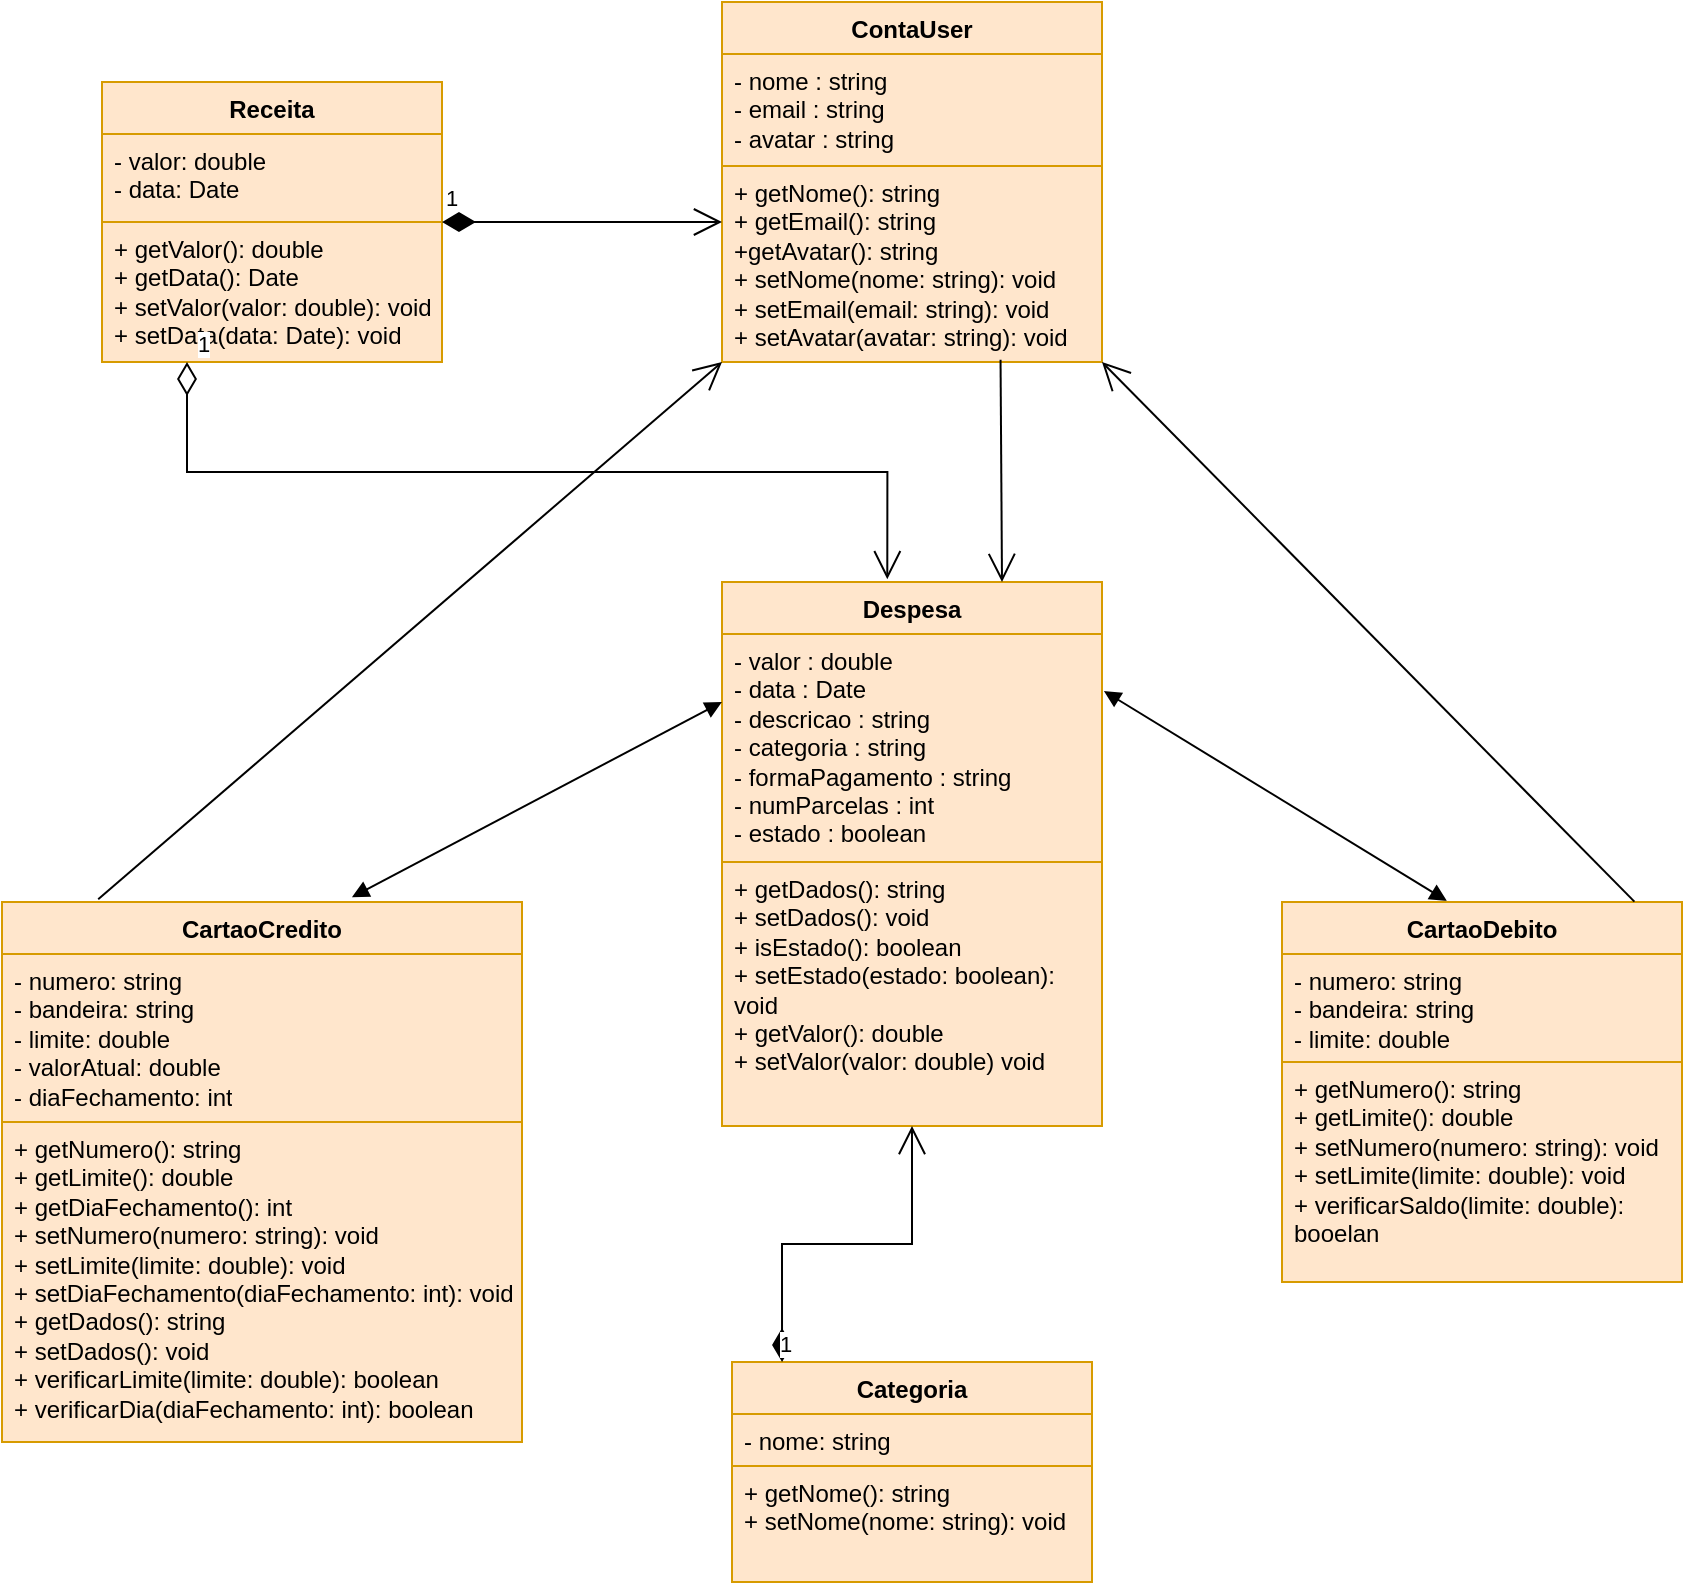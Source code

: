 <mxfile version="22.0.4" type="device">
  <diagram name="Página-1" id="r6WIB4VZ9UE2OEqXsE7D">
    <mxGraphModel dx="2140" dy="1912" grid="1" gridSize="10" guides="1" tooltips="1" connect="1" arrows="1" fold="1" page="1" pageScale="1" pageWidth="827" pageHeight="1169" background="none" math="0" shadow="0">
      <root>
        <mxCell id="0" />
        <mxCell id="1" parent="0" />
        <mxCell id="bWvuNppjGwyr0iCQvfWT-6" value="Despesa" style="swimlane;fontStyle=1;align=center;verticalAlign=top;childLayout=stackLayout;horizontal=1;startSize=26;horizontalStack=0;resizeParent=1;resizeParentMax=0;resizeLast=0;collapsible=1;marginBottom=0;whiteSpace=wrap;html=1;fillColor=#ffe6cc;strokeColor=#d79b00;" vertex="1" parent="1">
          <mxGeometry x="310" y="140" width="190" height="272" as="geometry" />
        </mxCell>
        <mxCell id="bWvuNppjGwyr0iCQvfWT-7" value="- valor : double&lt;br data-darkreader-inline-border=&quot;&quot; style=&quot;border-color: var(--darkreader-border--border-color); text-align: -webkit-center; --darkreader-inline-border: var(--darkreader-border--darkreader-border--border-color);&quot;&gt;&lt;span style=&quot;text-align: -webkit-center;&quot;&gt;- data : Date&lt;/span&gt;&lt;br data-darkreader-inline-border=&quot;&quot; style=&quot;border-color: var(--darkreader-border--border-color); text-align: -webkit-center; --darkreader-inline-border: var(--darkreader-border--darkreader-border--border-color);&quot;&gt;&lt;span style=&quot;text-align: -webkit-center;&quot;&gt;- descricao : string&lt;/span&gt;&lt;br data-darkreader-inline-border=&quot;&quot; style=&quot;border-color: var(--darkreader-border--border-color); text-align: -webkit-center; --darkreader-inline-border: var(--darkreader-border--darkreader-border--border-color);&quot;&gt;&lt;span style=&quot;text-align: -webkit-center;&quot;&gt;- categoria : string&lt;/span&gt;&lt;br data-darkreader-inline-border=&quot;&quot; style=&quot;border-color: var(--darkreader-border--border-color); text-align: -webkit-center; --darkreader-inline-border: var(--darkreader-border--darkreader-border--border-color);&quot;&gt;&lt;span style=&quot;text-align: -webkit-center;&quot;&gt;- formaPagamento : string&lt;/span&gt;&lt;br data-darkreader-inline-border=&quot;&quot; style=&quot;border-color: var(--darkreader-border--border-color); text-align: -webkit-center; --darkreader-inline-border: var(--darkreader-border--darkreader-border--border-color);&quot;&gt;&lt;span style=&quot;text-align: -webkit-center;&quot;&gt;- numParcelas : int&lt;/span&gt;&lt;br data-darkreader-inline-border=&quot;&quot; style=&quot;border-color: var(--darkreader-border--border-color); text-align: -webkit-center; --darkreader-inline-border: var(--darkreader-border--darkreader-border--border-color);&quot;&gt;&lt;span style=&quot;text-align: -webkit-center;&quot;&gt;- estado : boolean&lt;/span&gt;" style="text;strokeColor=#d79b00;fillColor=#ffe6cc;align=left;verticalAlign=top;spacingLeft=4;spacingRight=4;overflow=hidden;rotatable=0;points=[[0,0.5],[1,0.5]];portConstraint=eastwest;whiteSpace=wrap;html=1;" vertex="1" parent="bWvuNppjGwyr0iCQvfWT-6">
          <mxGeometry y="26" width="190" height="114" as="geometry" />
        </mxCell>
        <mxCell id="bWvuNppjGwyr0iCQvfWT-9" value="+ getDados(): string&lt;br data-darkreader-inline-border=&quot;&quot; style=&quot;border-color: var(--darkreader-border--border-color); text-align: -webkit-center; --darkreader-inline-border: var(--darkreader-border--darkreader-border--border-color);&quot;&gt;&lt;span style=&quot;text-align: -webkit-center;&quot;&gt;+ setDados(): void&lt;/span&gt;&lt;br data-darkreader-inline-border=&quot;&quot; style=&quot;border-color: var(--darkreader-border--border-color); text-align: -webkit-center; --darkreader-inline-border: var(--darkreader-border--darkreader-border--border-color);&quot;&gt;&lt;span style=&quot;text-align: -webkit-center;&quot;&gt;+ isEstado(): boolean&lt;/span&gt;&lt;br data-darkreader-inline-border=&quot;&quot; style=&quot;border-color: var(--darkreader-border--border-color); text-align: -webkit-center; --darkreader-inline-border: var(--darkreader-border--darkreader-border--border-color);&quot;&gt;&lt;span style=&quot;text-align: -webkit-center;&quot;&gt;+ setEstado(estado: boolean): void&lt;/span&gt;&lt;br data-darkreader-inline-border=&quot;&quot; style=&quot;border-color: var(--darkreader-border--border-color); text-align: -webkit-center; --darkreader-inline-border: var(--darkreader-border--darkreader-border--border-color);&quot;&gt;&lt;span style=&quot;text-align: -webkit-center;&quot;&gt;+ getValor(): double&lt;/span&gt;&lt;br data-darkreader-inline-border=&quot;&quot; style=&quot;border-color: var(--darkreader-border--border-color); text-align: -webkit-center; --darkreader-inline-border: var(--darkreader-border--darkreader-border--border-color);&quot;&gt;&lt;span style=&quot;text-align: -webkit-center;&quot;&gt;+ setValor(valor: double) void&lt;/span&gt;" style="text;strokeColor=#d79b00;fillColor=#ffe6cc;align=left;verticalAlign=top;spacingLeft=4;spacingRight=4;overflow=hidden;rotatable=0;points=[[0,0.5],[1,0.5]];portConstraint=eastwest;whiteSpace=wrap;html=1;" vertex="1" parent="bWvuNppjGwyr0iCQvfWT-6">
          <mxGeometry y="140" width="190" height="132" as="geometry" />
        </mxCell>
        <mxCell id="bWvuNppjGwyr0iCQvfWT-10" value="ContaUser" style="swimlane;fontStyle=1;align=center;verticalAlign=top;childLayout=stackLayout;horizontal=1;startSize=26;horizontalStack=0;resizeParent=1;resizeParentMax=0;resizeLast=0;collapsible=1;marginBottom=0;whiteSpace=wrap;html=1;fillColor=#ffe6cc;strokeColor=#d79b00;" vertex="1" parent="1">
          <mxGeometry x="310" y="-150" width="190" height="180" as="geometry" />
        </mxCell>
        <mxCell id="bWvuNppjGwyr0iCQvfWT-11" value="- nome : string&lt;br data-darkreader-inline-border=&quot;&quot; style=&quot;border-color: var(--darkreader-border--border-color); text-align: -webkit-center; --darkreader-inline-border: var(--darkreader-border--darkreader-border--border-color);&quot;&gt;&lt;span style=&quot;text-align: -webkit-center;&quot;&gt;- email : string&lt;/span&gt;&lt;br data-darkreader-inline-border=&quot;&quot; style=&quot;border-color: var(--darkreader-border--border-color); text-align: -webkit-center; --darkreader-inline-border: var(--darkreader-border--darkreader-border--border-color);&quot;&gt;&lt;span style=&quot;text-align: -webkit-center;&quot;&gt;- avatar : string&lt;/span&gt;" style="text;strokeColor=#d79b00;fillColor=#ffe6cc;align=left;verticalAlign=top;spacingLeft=4;spacingRight=4;overflow=hidden;rotatable=0;points=[[0,0.5],[1,0.5]];portConstraint=eastwest;whiteSpace=wrap;html=1;" vertex="1" parent="bWvuNppjGwyr0iCQvfWT-10">
          <mxGeometry y="26" width="190" height="56" as="geometry" />
        </mxCell>
        <mxCell id="bWvuNppjGwyr0iCQvfWT-13" value="+ getNome(): string&lt;br data-darkreader-inline-border=&quot;&quot; style=&quot;border-color: var(--darkreader-border--border-color); text-align: -webkit-center; --darkreader-inline-border: var(--darkreader-border--darkreader-border--border-color);&quot;&gt;&lt;span style=&quot;text-align: -webkit-center;&quot;&gt;+ getEmail(): string&lt;/span&gt;&lt;br data-darkreader-inline-border=&quot;&quot; style=&quot;border-color: var(--darkreader-border--border-color); text-align: -webkit-center; --darkreader-inline-border: var(--darkreader-border--darkreader-border--border-color);&quot;&gt;&lt;span style=&quot;text-align: -webkit-center;&quot;&gt;+getAvatar(): string&lt;/span&gt;&lt;br data-darkreader-inline-border=&quot;&quot; style=&quot;border-color: var(--darkreader-border--border-color); text-align: -webkit-center; --darkreader-inline-border: var(--darkreader-border--darkreader-border--border-color);&quot;&gt;&lt;span style=&quot;text-align: -webkit-center;&quot;&gt;+ setNome(nome: string): void&lt;/span&gt;&lt;br data-darkreader-inline-border=&quot;&quot; style=&quot;border-color: var(--darkreader-border--border-color); text-align: -webkit-center; --darkreader-inline-border: var(--darkreader-border--darkreader-border--border-color);&quot;&gt;&lt;span style=&quot;text-align: -webkit-center;&quot;&gt;+ setEmail(email: string): void&lt;/span&gt;&lt;br data-darkreader-inline-border=&quot;&quot; style=&quot;border-color: var(--darkreader-border--border-color); text-align: -webkit-center; --darkreader-inline-border: var(--darkreader-border--darkreader-border--border-color);&quot;&gt;&lt;span style=&quot;text-align: -webkit-center;&quot;&gt;+ setAvatar(avatar: string): void&lt;/span&gt;" style="text;strokeColor=#d79b00;fillColor=#ffe6cc;align=left;verticalAlign=top;spacingLeft=4;spacingRight=4;overflow=hidden;rotatable=0;points=[[0,0.5],[1,0.5]];portConstraint=eastwest;whiteSpace=wrap;html=1;" vertex="1" parent="bWvuNppjGwyr0iCQvfWT-10">
          <mxGeometry y="82" width="190" height="98" as="geometry" />
        </mxCell>
        <mxCell id="bWvuNppjGwyr0iCQvfWT-14" value="Receita" style="swimlane;fontStyle=1;align=center;verticalAlign=top;childLayout=stackLayout;horizontal=1;startSize=26;horizontalStack=0;resizeParent=1;resizeParentMax=0;resizeLast=0;collapsible=1;marginBottom=0;whiteSpace=wrap;html=1;fillColor=#ffe6cc;strokeColor=#d79b00;" vertex="1" parent="1">
          <mxGeometry y="-110" width="170" height="140" as="geometry" />
        </mxCell>
        <mxCell id="bWvuNppjGwyr0iCQvfWT-15" value="- valor: double&lt;br data-darkreader-inline-border=&quot;&quot; style=&quot;border-color: var(--darkreader-border--border-color); text-align: -webkit-center; --darkreader-inline-border: var(--darkreader-border--darkreader-border--border-color);&quot;&gt;&lt;span style=&quot;text-align: -webkit-center;&quot;&gt;- data: Date&lt;/span&gt;" style="text;strokeColor=#d79b00;fillColor=#ffe6cc;align=left;verticalAlign=top;spacingLeft=4;spacingRight=4;overflow=hidden;rotatable=0;points=[[0,0.5],[1,0.5]];portConstraint=eastwest;whiteSpace=wrap;html=1;" vertex="1" parent="bWvuNppjGwyr0iCQvfWT-14">
          <mxGeometry y="26" width="170" height="44" as="geometry" />
        </mxCell>
        <mxCell id="bWvuNppjGwyr0iCQvfWT-17" value="+ getValor(): double&lt;br data-darkreader-inline-border=&quot;&quot; style=&quot;border-color: var(--darkreader-border--border-color); text-align: -webkit-center; --darkreader-inline-border: var(--darkreader-border--darkreader-border--border-color);&quot;&gt;&lt;span style=&quot;text-align: -webkit-center;&quot;&gt;+ getData(): Date&lt;/span&gt;&lt;br data-darkreader-inline-border=&quot;&quot; style=&quot;border-color: var(--darkreader-border--border-color); text-align: -webkit-center; --darkreader-inline-border: var(--darkreader-border--darkreader-border--border-color);&quot;&gt;&lt;span style=&quot;text-align: -webkit-center;&quot;&gt;+ setValor(valor: double): void&lt;/span&gt;&lt;br data-darkreader-inline-border=&quot;&quot; style=&quot;border-color: var(--darkreader-border--border-color); text-align: -webkit-center; --darkreader-inline-border: var(--darkreader-border--darkreader-border--border-color);&quot;&gt;&lt;span style=&quot;text-align: -webkit-center;&quot;&gt;+ setData(data: Date): void&lt;/span&gt;" style="text;strokeColor=#d79b00;fillColor=#ffe6cc;align=left;verticalAlign=top;spacingLeft=4;spacingRight=4;overflow=hidden;rotatable=0;points=[[0,0.5],[1,0.5]];portConstraint=eastwest;whiteSpace=wrap;html=1;" vertex="1" parent="bWvuNppjGwyr0iCQvfWT-14">
          <mxGeometry y="70" width="170" height="70" as="geometry" />
        </mxCell>
        <mxCell id="bWvuNppjGwyr0iCQvfWT-18" value="CartaoCredito" style="swimlane;fontStyle=1;align=center;verticalAlign=top;childLayout=stackLayout;horizontal=1;startSize=26;horizontalStack=0;resizeParent=1;resizeParentMax=0;resizeLast=0;collapsible=1;marginBottom=0;whiteSpace=wrap;html=1;fillColor=#ffe6cc;strokeColor=#d79b00;" vertex="1" parent="1">
          <mxGeometry x="-50" y="300" width="260" height="270" as="geometry" />
        </mxCell>
        <mxCell id="bWvuNppjGwyr0iCQvfWT-19" value="- numero: string&lt;br data-darkreader-inline-border=&quot;&quot; style=&quot;border-color: var(--darkreader-border--border-color); text-align: -webkit-center; --darkreader-inline-border: var(--darkreader-border--darkreader-border--border-color);&quot;&gt;&lt;span style=&quot;text-align: -webkit-center;&quot;&gt;- bandeira: string&lt;/span&gt;&lt;br data-darkreader-inline-border=&quot;&quot; style=&quot;border-color: var(--darkreader-border--border-color); text-align: -webkit-center; --darkreader-inline-border: var(--darkreader-border--darkreader-border--border-color);&quot;&gt;&lt;span style=&quot;text-align: -webkit-center;&quot;&gt;- limite: double&lt;/span&gt;&lt;br data-darkreader-inline-border=&quot;&quot; style=&quot;border-color: var(--darkreader-border--border-color); text-align: -webkit-center; --darkreader-inline-border: var(--darkreader-border--darkreader-border--border-color);&quot;&gt;&lt;span style=&quot;text-align: -webkit-center;&quot;&gt;- valorAtual: double&lt;/span&gt;&lt;br data-darkreader-inline-border=&quot;&quot; style=&quot;border-color: var(--darkreader-border--border-color); text-align: -webkit-center; --darkreader-inline-border: var(--darkreader-border--darkreader-border--border-color);&quot;&gt;&lt;span style=&quot;text-align: -webkit-center;&quot;&gt;- diaFechamento: int&lt;/span&gt;" style="text;strokeColor=#d79b00;fillColor=#ffe6cc;align=left;verticalAlign=top;spacingLeft=4;spacingRight=4;overflow=hidden;rotatable=0;points=[[0,0.5],[1,0.5]];portConstraint=eastwest;whiteSpace=wrap;html=1;" vertex="1" parent="bWvuNppjGwyr0iCQvfWT-18">
          <mxGeometry y="26" width="260" height="84" as="geometry" />
        </mxCell>
        <mxCell id="bWvuNppjGwyr0iCQvfWT-21" value="+ getNumero(): string&lt;br data-darkreader-inline-border=&quot;&quot; style=&quot;border-color: var(--darkreader-border--border-color); text-align: -webkit-center; --darkreader-inline-border: var(--darkreader-border--darkreader-border--border-color);&quot;&gt;&lt;span style=&quot;text-align: -webkit-center;&quot;&gt;+ getLimite(): double&lt;/span&gt;&lt;br data-darkreader-inline-border=&quot;&quot; style=&quot;border-color: var(--darkreader-border--border-color); text-align: -webkit-center; --darkreader-inline-border: var(--darkreader-border--darkreader-border--border-color);&quot;&gt;&lt;span style=&quot;text-align: -webkit-center;&quot;&gt;+ getDiaFechamento(): int&lt;/span&gt;&lt;br data-darkreader-inline-border=&quot;&quot; style=&quot;border-color: var(--darkreader-border--border-color); text-align: -webkit-center; --darkreader-inline-border: var(--darkreader-border--darkreader-border--border-color);&quot;&gt;&lt;span style=&quot;text-align: -webkit-center;&quot;&gt;+ setNumero(numero: string): void&lt;/span&gt;&lt;br data-darkreader-inline-border=&quot;&quot; style=&quot;border-color: var(--darkreader-border--border-color); text-align: -webkit-center; --darkreader-inline-border: var(--darkreader-border--darkreader-border--border-color);&quot;&gt;&lt;span style=&quot;text-align: -webkit-center;&quot;&gt;+ setLimite(limite: double): void&lt;/span&gt;&lt;br data-darkreader-inline-border=&quot;&quot; style=&quot;border-color: var(--darkreader-border--border-color); text-align: -webkit-center; --darkreader-inline-border: var(--darkreader-border--darkreader-border--border-color);&quot;&gt;&lt;span style=&quot;text-align: -webkit-center;&quot;&gt;+ setDiaFechamento(diaFechamento: int): void&lt;/span&gt;&lt;br data-darkreader-inline-border=&quot;&quot; style=&quot;border-color: var(--darkreader-border--border-color); text-align: -webkit-center; --darkreader-inline-border: var(--darkreader-border--darkreader-border--border-color);&quot;&gt;&lt;span style=&quot;text-align: -webkit-center;&quot;&gt;+ getDados(): string&lt;/span&gt;&lt;br style=&quot;border-color: var(--darkreader-border--border-color); text-align: -webkit-center; --darkreader-inline-border: var(--darkreader-border--darkreader-border--border-color);&quot; data-darkreader-inline-border=&quot;&quot;&gt;&lt;span style=&quot;text-align: -webkit-center;&quot;&gt;+ setDados(): void&lt;/span&gt;&lt;br data-darkreader-inline-border=&quot;&quot; style=&quot;border-color: var(--darkreader-border--border-color); text-align: -webkit-center; --darkreader-inline-border: var(--darkreader-border--darkreader-border--border-color);&quot;&gt;&lt;span style=&quot;text-align: -webkit-center;&quot;&gt;+ verificarLimite(limite: double): boolean&lt;/span&gt;&lt;br style=&quot;border-color: var(--darkreader-border--border-color); text-align: -webkit-center; --darkreader-inline-border: var(--darkreader-border--darkreader-border--border-color);&quot; data-darkreader-inline-border=&quot;&quot;&gt;&lt;span style=&quot;text-align: -webkit-center;&quot;&gt;+ verificarDia(diaFechamento: int): boolean&lt;/span&gt;" style="text;strokeColor=#d79b00;fillColor=#ffe6cc;align=left;verticalAlign=top;spacingLeft=4;spacingRight=4;overflow=hidden;rotatable=0;points=[[0,0.5],[1,0.5]];portConstraint=eastwest;whiteSpace=wrap;html=1;" vertex="1" parent="bWvuNppjGwyr0iCQvfWT-18">
          <mxGeometry y="110" width="260" height="160" as="geometry" />
        </mxCell>
        <mxCell id="bWvuNppjGwyr0iCQvfWT-22" value="Categoria" style="swimlane;fontStyle=1;align=center;verticalAlign=top;childLayout=stackLayout;horizontal=1;startSize=26;horizontalStack=0;resizeParent=1;resizeParentMax=0;resizeLast=0;collapsible=1;marginBottom=0;whiteSpace=wrap;html=1;fillColor=#ffe6cc;strokeColor=#d79b00;" vertex="1" parent="1">
          <mxGeometry x="315" y="530" width="180" height="110" as="geometry" />
        </mxCell>
        <mxCell id="bWvuNppjGwyr0iCQvfWT-23" value="- nome: string" style="text;strokeColor=#d79b00;fillColor=#ffe6cc;align=left;verticalAlign=top;spacingLeft=4;spacingRight=4;overflow=hidden;rotatable=0;points=[[0,0.5],[1,0.5]];portConstraint=eastwest;whiteSpace=wrap;html=1;" vertex="1" parent="bWvuNppjGwyr0iCQvfWT-22">
          <mxGeometry y="26" width="180" height="26" as="geometry" />
        </mxCell>
        <mxCell id="bWvuNppjGwyr0iCQvfWT-25" value="+ getNome(): string&lt;br data-darkreader-inline-border=&quot;&quot; style=&quot;border-color: var(--darkreader-border--border-color); text-align: -webkit-center; --darkreader-inline-border: var(--darkreader-border--darkreader-border--border-color);&quot;&gt;&lt;span style=&quot;text-align: -webkit-center;&quot;&gt;+ setNome(nome: string): void&lt;/span&gt;" style="text;strokeColor=#d79b00;fillColor=#ffe6cc;align=left;verticalAlign=top;spacingLeft=4;spacingRight=4;overflow=hidden;rotatable=0;points=[[0,0.5],[1,0.5]];portConstraint=eastwest;whiteSpace=wrap;html=1;" vertex="1" parent="bWvuNppjGwyr0iCQvfWT-22">
          <mxGeometry y="52" width="180" height="58" as="geometry" />
        </mxCell>
        <mxCell id="bWvuNppjGwyr0iCQvfWT-26" value="CartaoDebito" style="swimlane;fontStyle=1;align=center;verticalAlign=top;childLayout=stackLayout;horizontal=1;startSize=26;horizontalStack=0;resizeParent=1;resizeParentMax=0;resizeLast=0;collapsible=1;marginBottom=0;whiteSpace=wrap;html=1;fillColor=#ffe6cc;strokeColor=#d79b00;" vertex="1" parent="1">
          <mxGeometry x="590" y="300" width="200" height="190" as="geometry" />
        </mxCell>
        <mxCell id="bWvuNppjGwyr0iCQvfWT-27" value="- numero: string&lt;br data-darkreader-inline-border=&quot;&quot; style=&quot;border-color: var(--darkreader-border--border-color); text-align: -webkit-center; --darkreader-inline-border: var(--darkreader-border--darkreader-border--border-color);&quot;&gt;&lt;span style=&quot;text-align: -webkit-center;&quot;&gt;- bandeira: string&lt;/span&gt;&lt;br data-darkreader-inline-border=&quot;&quot; style=&quot;border-color: var(--darkreader-border--border-color); text-align: -webkit-center; --darkreader-inline-border: var(--darkreader-border--darkreader-border--border-color);&quot;&gt;&lt;span style=&quot;text-align: -webkit-center;&quot;&gt;- limite: double&lt;/span&gt;" style="text;strokeColor=#d79b00;fillColor=#ffe6cc;align=left;verticalAlign=top;spacingLeft=4;spacingRight=4;overflow=hidden;rotatable=0;points=[[0,0.5],[1,0.5]];portConstraint=eastwest;whiteSpace=wrap;html=1;" vertex="1" parent="bWvuNppjGwyr0iCQvfWT-26">
          <mxGeometry y="26" width="200" height="54" as="geometry" />
        </mxCell>
        <mxCell id="bWvuNppjGwyr0iCQvfWT-29" value="+ getNumero(): string&lt;br data-darkreader-inline-border=&quot;&quot; style=&quot;border-color: var(--darkreader-border--border-color); text-align: -webkit-center; --darkreader-inline-border: var(--darkreader-border--darkreader-border--border-color);&quot;&gt;&lt;span style=&quot;text-align: -webkit-center;&quot;&gt;+ getLimite(): double&lt;/span&gt;&lt;br data-darkreader-inline-border=&quot;&quot; style=&quot;border-color: var(--darkreader-border--border-color); text-align: -webkit-center; --darkreader-inline-border: var(--darkreader-border--darkreader-border--border-color);&quot;&gt;&lt;span style=&quot;text-align: -webkit-center;&quot;&gt;+ setNumero(numero: string): void&lt;/span&gt;&lt;br data-darkreader-inline-border=&quot;&quot; style=&quot;border-color: var(--darkreader-border--border-color); text-align: -webkit-center; --darkreader-inline-border: var(--darkreader-border--darkreader-border--border-color);&quot;&gt;&lt;span style=&quot;text-align: -webkit-center;&quot;&gt;+ setLimite(limite: double): void&lt;/span&gt;&lt;br data-darkreader-inline-border=&quot;&quot; style=&quot;border-color: var(--darkreader-border--border-color); text-align: -webkit-center; --darkreader-inline-border: var(--darkreader-border--darkreader-border--border-color);&quot;&gt;&lt;span style=&quot;text-align: -webkit-center;&quot;&gt;+ verificarSaldo(limite: double): booelan&lt;/span&gt;" style="text;strokeColor=#d79b00;fillColor=#ffe6cc;align=left;verticalAlign=top;spacingLeft=4;spacingRight=4;overflow=hidden;rotatable=0;points=[[0,0.5],[1,0.5]];portConstraint=eastwest;whiteSpace=wrap;html=1;" vertex="1" parent="bWvuNppjGwyr0iCQvfWT-26">
          <mxGeometry y="80" width="200" height="110" as="geometry" />
        </mxCell>
        <mxCell id="bWvuNppjGwyr0iCQvfWT-30" value="1" style="endArrow=open;html=1;endSize=12;startArrow=diamondThin;startSize=14;startFill=0;edgeStyle=orthogonalEdgeStyle;align=left;verticalAlign=bottom;rounded=0;entryX=0.435;entryY=-0.005;entryDx=0;entryDy=0;entryPerimeter=0;exitX=0.25;exitY=1;exitDx=0;exitDy=0;" edge="1" parent="1" source="bWvuNppjGwyr0iCQvfWT-14" target="bWvuNppjGwyr0iCQvfWT-6">
          <mxGeometry x="-1" y="3" relative="1" as="geometry">
            <mxPoint x="40" y="80" as="sourcePoint" />
            <mxPoint x="310" y="80" as="targetPoint" />
          </mxGeometry>
        </mxCell>
        <mxCell id="bWvuNppjGwyr0iCQvfWT-31" value="" style="endArrow=open;endFill=1;endSize=12;html=1;rounded=0;exitX=0.733;exitY=0.988;exitDx=0;exitDy=0;exitPerimeter=0;" edge="1" parent="1" source="bWvuNppjGwyr0iCQvfWT-13">
          <mxGeometry width="160" relative="1" as="geometry">
            <mxPoint x="400" y="50" as="sourcePoint" />
            <mxPoint x="450" y="140" as="targetPoint" />
            <Array as="points" />
          </mxGeometry>
        </mxCell>
        <mxCell id="bWvuNppjGwyr0iCQvfWT-32" value="1" style="endArrow=open;html=1;endSize=12;startArrow=diamondThin;startSize=14;startFill=1;edgeStyle=orthogonalEdgeStyle;align=left;verticalAlign=bottom;rounded=0;" edge="1" parent="1">
          <mxGeometry x="-1" y="3" relative="1" as="geometry">
            <mxPoint x="170" y="-40" as="sourcePoint" />
            <mxPoint x="310" y="-40" as="targetPoint" />
          </mxGeometry>
        </mxCell>
        <mxCell id="bWvuNppjGwyr0iCQvfWT-33" value="" style="endArrow=block;startArrow=block;endFill=1;startFill=1;html=1;rounded=0;exitX=0.673;exitY=-0.009;exitDx=0;exitDy=0;exitPerimeter=0;" edge="1" parent="1" source="bWvuNppjGwyr0iCQvfWT-18">
          <mxGeometry width="160" relative="1" as="geometry">
            <mxPoint x="120" y="220" as="sourcePoint" />
            <mxPoint x="310" y="200" as="targetPoint" />
          </mxGeometry>
        </mxCell>
        <mxCell id="bWvuNppjGwyr0iCQvfWT-36" value="" style="endArrow=block;startArrow=block;endFill=1;startFill=1;html=1;rounded=0;exitX=1.005;exitY=0.25;exitDx=0;exitDy=0;entryX=0.412;entryY=-0.003;entryDx=0;entryDy=0;entryPerimeter=0;exitPerimeter=0;" edge="1" parent="1" source="bWvuNppjGwyr0iCQvfWT-7" target="bWvuNppjGwyr0iCQvfWT-26">
          <mxGeometry width="160" relative="1" as="geometry">
            <mxPoint x="560" y="210" as="sourcePoint" />
            <mxPoint x="720" y="210" as="targetPoint" />
          </mxGeometry>
        </mxCell>
        <mxCell id="bWvuNppjGwyr0iCQvfWT-37" value="" style="endArrow=open;endFill=1;endSize=12;html=1;rounded=0;exitX=0.185;exitY=-0.005;exitDx=0;exitDy=0;exitPerimeter=0;entryX=0;entryY=1;entryDx=0;entryDy=0;" edge="1" parent="1" source="bWvuNppjGwyr0iCQvfWT-18" target="bWvuNppjGwyr0iCQvfWT-10">
          <mxGeometry width="160" relative="1" as="geometry">
            <mxPoint x="70" y="190" as="sourcePoint" />
            <mxPoint x="230" y="190" as="targetPoint" />
          </mxGeometry>
        </mxCell>
        <mxCell id="bWvuNppjGwyr0iCQvfWT-38" value="" style="endArrow=open;endFill=1;endSize=12;html=1;rounded=0;entryX=1;entryY=1;entryDx=0;entryDy=0;exitX=0.881;exitY=-0.001;exitDx=0;exitDy=0;exitPerimeter=0;" edge="1" parent="1" source="bWvuNppjGwyr0iCQvfWT-26" target="bWvuNppjGwyr0iCQvfWT-10">
          <mxGeometry width="160" relative="1" as="geometry">
            <mxPoint x="640" y="150" as="sourcePoint" />
            <mxPoint x="800" y="150" as="targetPoint" />
          </mxGeometry>
        </mxCell>
        <mxCell id="bWvuNppjGwyr0iCQvfWT-39" value="1" style="endArrow=open;html=1;endSize=12;startArrow=diamondThin;startSize=14;startFill=1;edgeStyle=orthogonalEdgeStyle;align=left;verticalAlign=bottom;rounded=0;entryX=0.5;entryY=1;entryDx=0;entryDy=0;exitX=0.139;exitY=0;exitDx=0;exitDy=0;exitPerimeter=0;" edge="1" parent="1" source="bWvuNppjGwyr0iCQvfWT-22" target="bWvuNppjGwyr0iCQvfWT-6">
          <mxGeometry x="-1" y="3" relative="1" as="geometry">
            <mxPoint x="380" y="490" as="sourcePoint" />
            <mxPoint x="540" y="490" as="targetPoint" />
          </mxGeometry>
        </mxCell>
      </root>
    </mxGraphModel>
  </diagram>
</mxfile>
